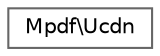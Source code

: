 digraph "Graphical Class Hierarchy"
{
 // LATEX_PDF_SIZE
  bgcolor="transparent";
  edge [fontname=Helvetica,fontsize=10,labelfontname=Helvetica,labelfontsize=10];
  node [fontname=Helvetica,fontsize=10,shape=box,height=0.2,width=0.4];
  rankdir="LR";
  Node0 [id="Node000000",label="Mpdf\\Ucdn",height=0.2,width=0.4,color="grey40", fillcolor="white", style="filled",URL="$classMpdf_1_1Ucdn.html",tooltip=" "];
}

